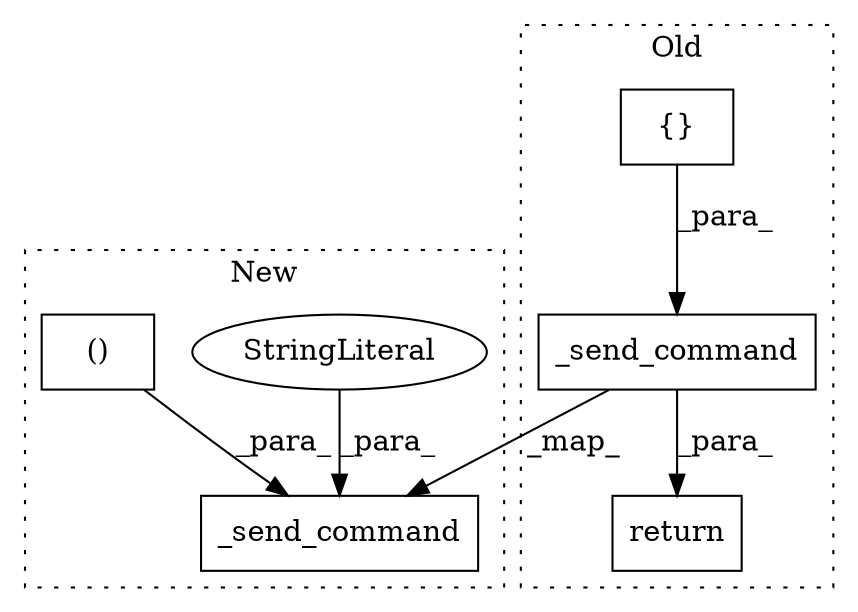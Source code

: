 digraph G {
subgraph cluster0 {
1 [label="_send_command" a="32" s="3142,3218" l="14,1" shape="box"];
3 [label="return" a="41" s="3130" l="7" shape="box"];
6 [label="{}" a="4" s="3210,3217" l="1,1" shape="box"];
label = "Old";
style="dotted";
}
subgraph cluster1 {
2 [label="_send_command" a="32" s="6484,6639" l="14,1" shape="box"];
4 [label="StringLiteral" a="45" s="6543" l="3" shape="ellipse"];
5 [label="()" a="106" s="6552" l="30" shape="box"];
label = "New";
style="dotted";
}
1 -> 3 [label="_para_"];
1 -> 2 [label="_map_"];
4 -> 2 [label="_para_"];
5 -> 2 [label="_para_"];
6 -> 1 [label="_para_"];
}